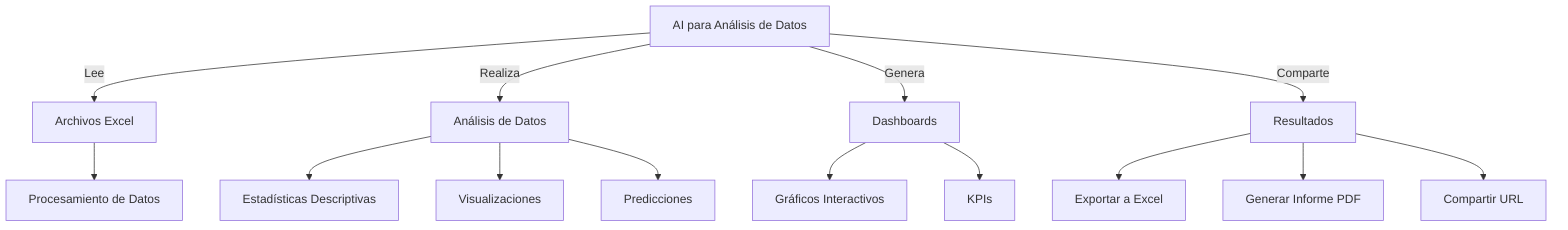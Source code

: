 graph TD
    A["AI para Análisis de Datos"] -->|Lee| B["Archivos Excel"]
    A -->|Realiza| C["Análisis de Datos"]
    A -->|Genera| D["Dashboards"]
    A -->|Comparte| E["Resultados"]
    
    B --> F["Procesamiento de Datos"]
    C --> G["Estadísticas Descriptivas"]
    C --> H["Visualizaciones"]
    C --> I["Predicciones"]
    
    D --> J["Gráficos Interactivos"]
    D --> K["KPIs"]
    
    E --> L["Exportar a Excel"]
    E --> M["Generar Informe PDF"]
    E --> N["Compartir URL"]